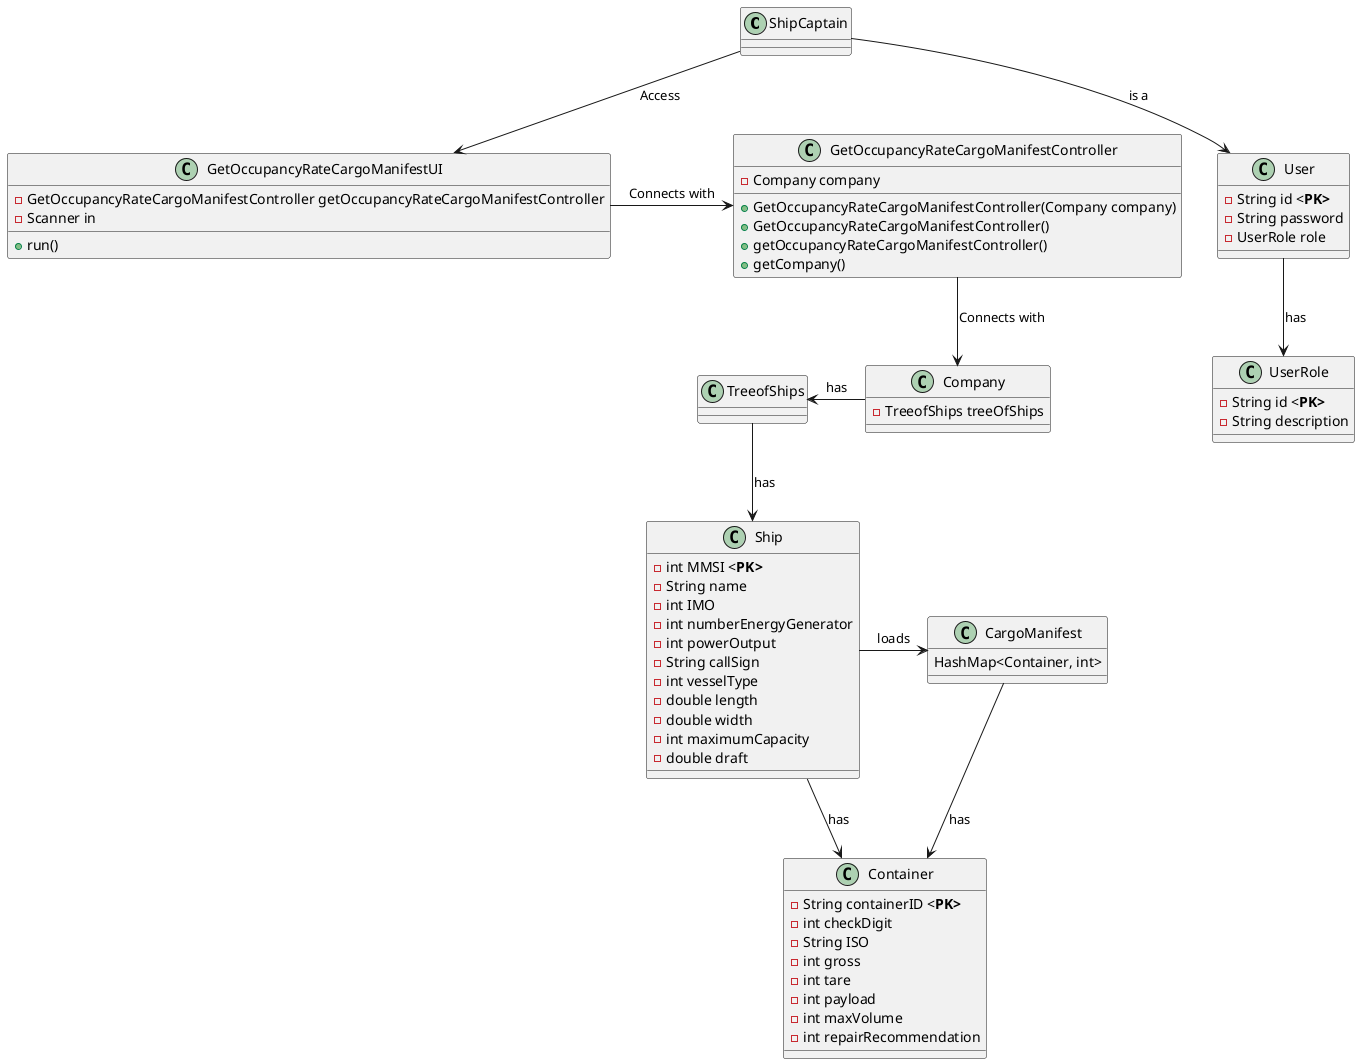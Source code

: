 @startuml

class ShipCaptain{

}

class User{
    -String id <<b>PK>
    -String password
    -UserRole role
}

class UserRole{
    -String id <<b>PK>
    -String description
}

class GetOccupancyRateCargoManifestUI{
    -GetOccupancyRateCargoManifestController getOccupancyRateCargoManifestController
    -Scanner in
    +run()
}

class GetOccupancyRateCargoManifestController{
    -Company company
    +GetOccupancyRateCargoManifestController(Company company)
    +GetOccupancyRateCargoManifestController()
    +getOccupancyRateCargoManifestController()
    +getCompany()

}

class Company {
    -TreeofShips treeOfShips
}

class TreeofShips{

}

class CargoManifest{
    HashMap<Container, int>
}

class Ship {

    -int MMSI <<b>PK>
    -String name
    -int IMO
    -int numberEnergyGenerator
    -int powerOutput
    -String callSign
    -int vesselType
    -double length
    -double width
    -int maximumCapacity
    -double draft
}

class Container {

    -String containerID <<b>PK>
    -int checkDigit
    -String ISO
    -int gross
    -int tare
    -int payload
    -int maxVolume
    -int repairRecommendation

}

ShipCaptain --> GetOccupancyRateCargoManifestUI : Access
GetOccupancyRateCargoManifestUI -right-> GetOccupancyRateCargoManifestController : Connects with
GetOccupancyRateCargoManifestController --> Company : Connects with
Company -left-> TreeofShips : has
TreeofShips --> Ship : has
CargoManifest --> Container : has
Ship -right-> CargoManifest : loads
Ship --> Container : has
ShipCaptain --> User : is a
User --> UserRole : has

@enduml